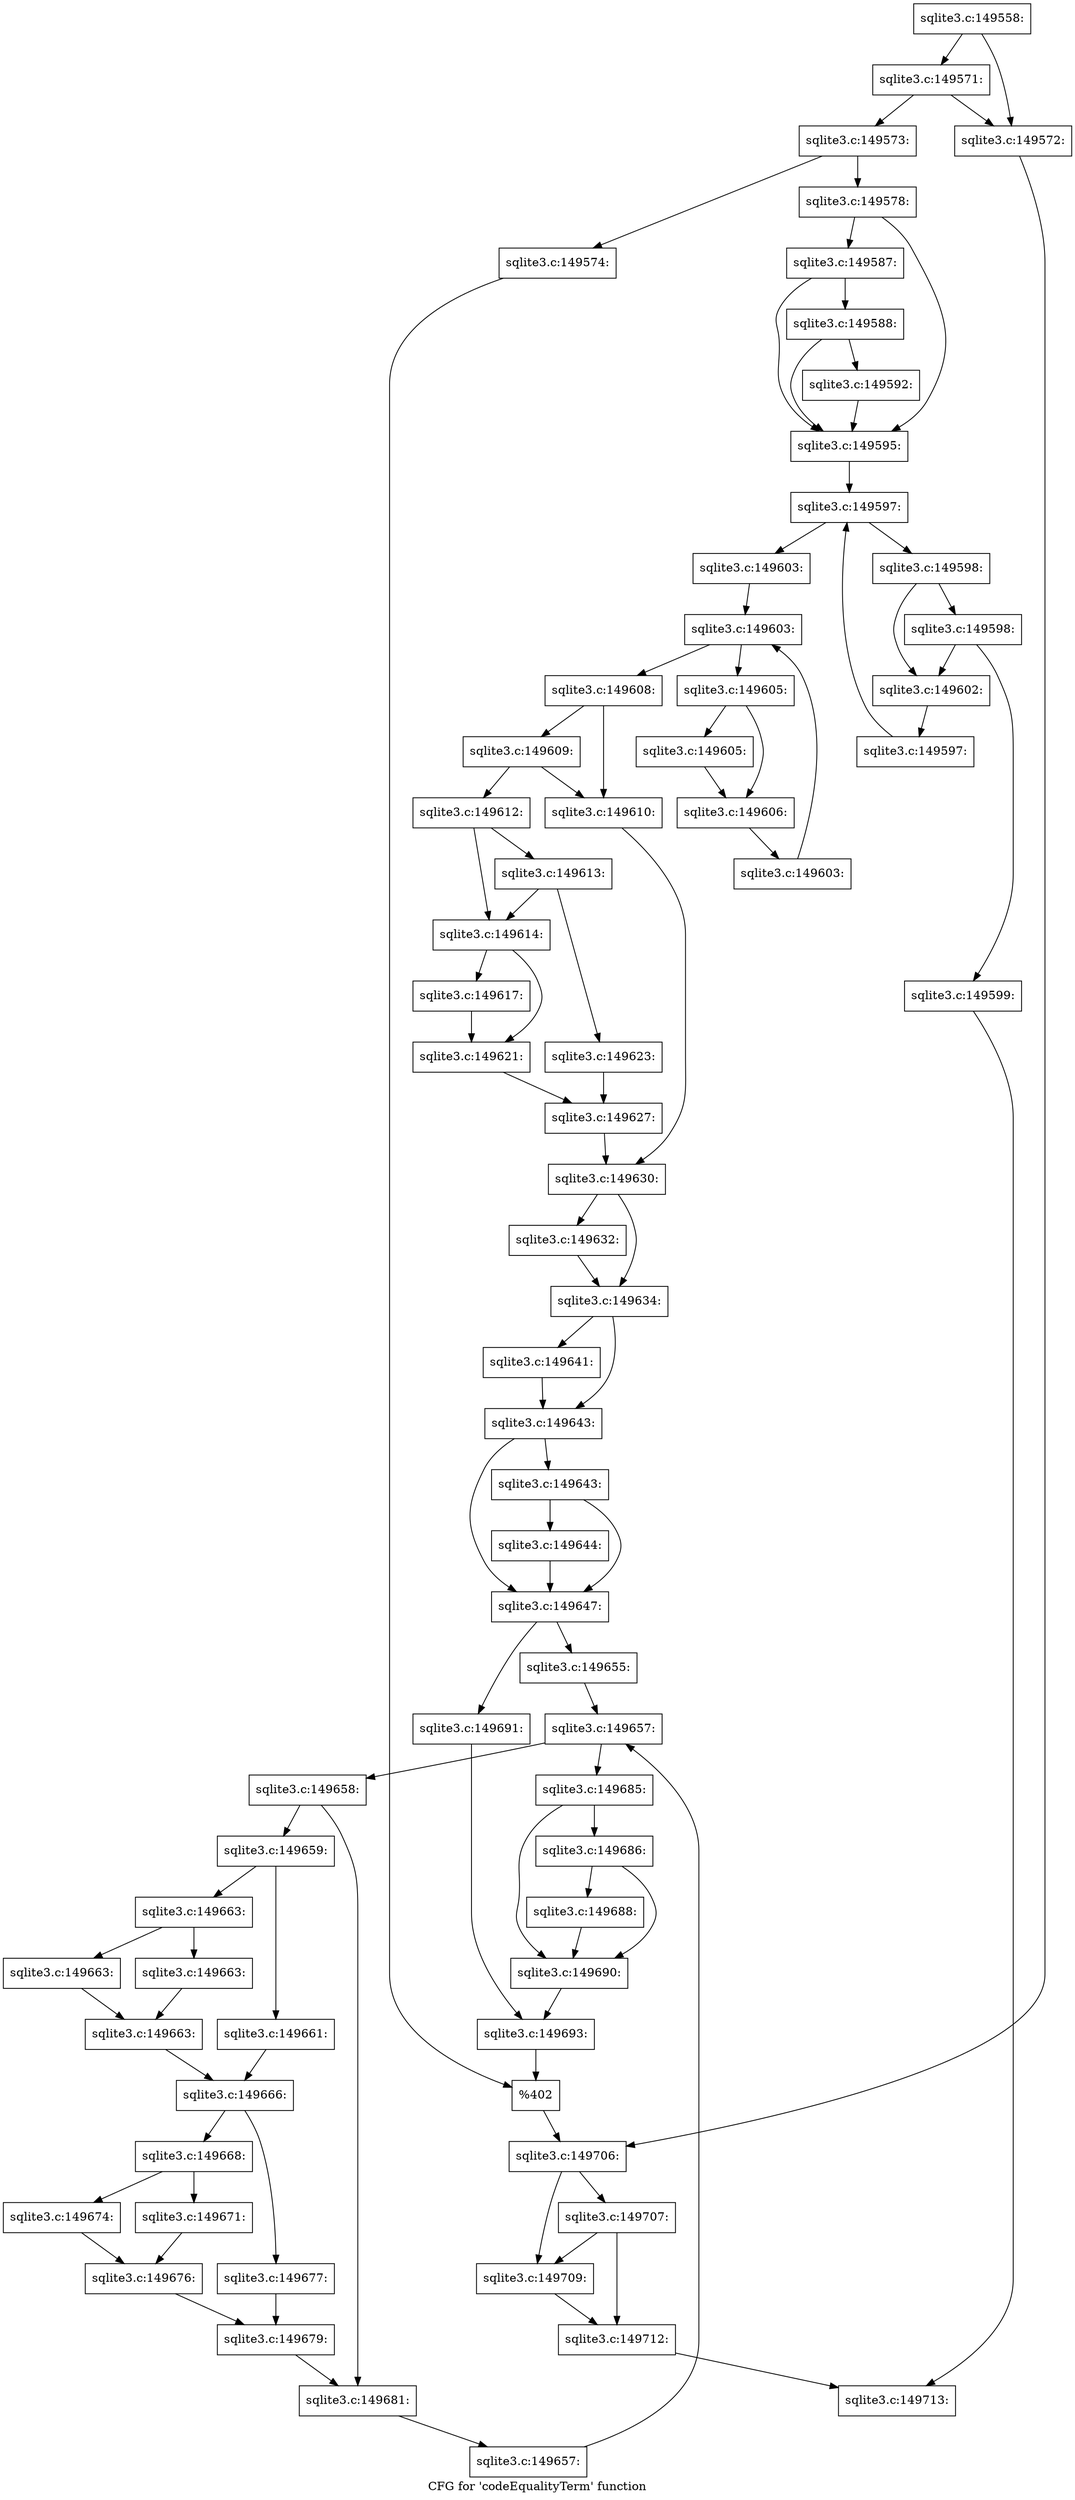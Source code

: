 digraph "CFG for 'codeEqualityTerm' function" {
	label="CFG for 'codeEqualityTerm' function";

	Node0x55c0f99a2420 [shape=record,label="{sqlite3.c:149558:}"];
	Node0x55c0f99a2420 -> Node0x55c0f99d8c80;
	Node0x55c0f99a2420 -> Node0x55c0f99d8d70;
	Node0x55c0f99d8d70 [shape=record,label="{sqlite3.c:149571:}"];
	Node0x55c0f99d8d70 -> Node0x55c0f99d8c80;
	Node0x55c0f99d8d70 -> Node0x55c0f99d8d20;
	Node0x55c0f99d8c80 [shape=record,label="{sqlite3.c:149572:}"];
	Node0x55c0f99d8c80 -> Node0x55c0f99d8cd0;
	Node0x55c0f99d8d20 [shape=record,label="{sqlite3.c:149573:}"];
	Node0x55c0f99d8d20 -> Node0x55c0f99d9d30;
	Node0x55c0f99d8d20 -> Node0x55c0f99d9dd0;
	Node0x55c0f99d9d30 [shape=record,label="{sqlite3.c:149574:}"];
	Node0x55c0f99d9d30 -> Node0x55c0f99d9d80;
	Node0x55c0f99d9dd0 [shape=record,label="{sqlite3.c:149578:}"];
	Node0x55c0f99d9dd0 -> Node0x55c0f99dc360;
	Node0x55c0f99d9dd0 -> Node0x55c0f99dc290;
	Node0x55c0f99dc360 [shape=record,label="{sqlite3.c:149587:}"];
	Node0x55c0f99dc360 -> Node0x55c0f99dc2e0;
	Node0x55c0f99dc360 -> Node0x55c0f99dc290;
	Node0x55c0f99dc2e0 [shape=record,label="{sqlite3.c:149588:}"];
	Node0x55c0f99dc2e0 -> Node0x55c0f99dc240;
	Node0x55c0f99dc2e0 -> Node0x55c0f99dc290;
	Node0x55c0f99dc240 [shape=record,label="{sqlite3.c:149592:}"];
	Node0x55c0f99dc240 -> Node0x55c0f99dc290;
	Node0x55c0f99dc290 [shape=record,label="{sqlite3.c:149595:}"];
	Node0x55c0f99dc290 -> Node0x55c0f99ddf20;
	Node0x55c0f99ddf20 [shape=record,label="{sqlite3.c:149597:}"];
	Node0x55c0f99ddf20 -> Node0x55c0f99de140;
	Node0x55c0f99ddf20 -> Node0x55c0f99ddd70;
	Node0x55c0f99de140 [shape=record,label="{sqlite3.c:149598:}"];
	Node0x55c0f99de140 -> Node0x55c0f99de660;
	Node0x55c0f99de140 -> Node0x55c0f99de610;
	Node0x55c0f99de660 [shape=record,label="{sqlite3.c:149598:}"];
	Node0x55c0f99de660 -> Node0x55c0f99de5c0;
	Node0x55c0f99de660 -> Node0x55c0f99de610;
	Node0x55c0f99de5c0 [shape=record,label="{sqlite3.c:149599:}"];
	Node0x55c0f99de5c0 -> Node0x55c0f99a27c0;
	Node0x55c0f99de610 [shape=record,label="{sqlite3.c:149602:}"];
	Node0x55c0f99de610 -> Node0x55c0f99de0b0;
	Node0x55c0f99de0b0 [shape=record,label="{sqlite3.c:149597:}"];
	Node0x55c0f99de0b0 -> Node0x55c0f99ddf20;
	Node0x55c0f99ddd70 [shape=record,label="{sqlite3.c:149603:}"];
	Node0x55c0f99ddd70 -> Node0x55c0f99dfe60;
	Node0x55c0f99dfe60 [shape=record,label="{sqlite3.c:149603:}"];
	Node0x55c0f99dfe60 -> Node0x55c0f99e0080;
	Node0x55c0f99dfe60 -> Node0x55c0f99dfcb0;
	Node0x55c0f99e0080 [shape=record,label="{sqlite3.c:149605:}"];
	Node0x55c0f99e0080 -> Node0x55c0f99e0700;
	Node0x55c0f99e0080 -> Node0x55c0f99e0750;
	Node0x55c0f99e0700 [shape=record,label="{sqlite3.c:149605:}"];
	Node0x55c0f99e0700 -> Node0x55c0f99e0750;
	Node0x55c0f99e0750 [shape=record,label="{sqlite3.c:149606:}"];
	Node0x55c0f99e0750 -> Node0x55c0f99dfff0;
	Node0x55c0f99dfff0 [shape=record,label="{sqlite3.c:149603:}"];
	Node0x55c0f99dfff0 -> Node0x55c0f99dfe60;
	Node0x55c0f99dfcb0 [shape=record,label="{sqlite3.c:149608:}"];
	Node0x55c0f99dfcb0 -> Node0x55c0f99e17a0;
	Node0x55c0f99dfcb0 -> Node0x55c0f99e16b0;
	Node0x55c0f99e17a0 [shape=record,label="{sqlite3.c:149609:}"];
	Node0x55c0f99e17a0 -> Node0x55c0f99e16b0;
	Node0x55c0f99e17a0 -> Node0x55c0f99e1750;
	Node0x55c0f99e16b0 [shape=record,label="{sqlite3.c:149610:}"];
	Node0x55c0f99e16b0 -> Node0x55c0f99e1700;
	Node0x55c0f99e1750 [shape=record,label="{sqlite3.c:149612:}"];
	Node0x55c0f99e1750 -> Node0x55c0f99e2eb0;
	Node0x55c0f99e1750 -> Node0x55c0f99e2fa0;
	Node0x55c0f99e2fa0 [shape=record,label="{sqlite3.c:149613:}"];
	Node0x55c0f99e2fa0 -> Node0x55c0f99e2f50;
	Node0x55c0f99e2fa0 -> Node0x55c0f99e2eb0;
	Node0x55c0f99e2eb0 [shape=record,label="{sqlite3.c:149614:}"];
	Node0x55c0f99e2eb0 -> Node0x55c0f99e4550;
	Node0x55c0f99e2eb0 -> Node0x55c0f65eb040;
	Node0x55c0f65eb040 [shape=record,label="{sqlite3.c:149617:}"];
	Node0x55c0f65eb040 -> Node0x55c0f99e4550;
	Node0x55c0f99e4550 [shape=record,label="{sqlite3.c:149621:}"];
	Node0x55c0f99e4550 -> Node0x55c0f99e2f00;
	Node0x55c0f99e2f50 [shape=record,label="{sqlite3.c:149623:}"];
	Node0x55c0f99e2f50 -> Node0x55c0f99e2f00;
	Node0x55c0f99e2f00 [shape=record,label="{sqlite3.c:149627:}"];
	Node0x55c0f99e2f00 -> Node0x55c0f99e1700;
	Node0x55c0f99e1700 [shape=record,label="{sqlite3.c:149630:}"];
	Node0x55c0f99e1700 -> Node0x55c0f99e51e0;
	Node0x55c0f99e1700 -> Node0x55c0f99e6e60;
	Node0x55c0f99e51e0 [shape=record,label="{sqlite3.c:149632:}"];
	Node0x55c0f99e51e0 -> Node0x55c0f99e6e60;
	Node0x55c0f99e6e60 [shape=record,label="{sqlite3.c:149634:}"];
	Node0x55c0f99e6e60 -> Node0x55c0f99e7f50;
	Node0x55c0f99e6e60 -> Node0x55c0f99e7fa0;
	Node0x55c0f99e7f50 [shape=record,label="{sqlite3.c:149641:}"];
	Node0x55c0f99e7f50 -> Node0x55c0f99e7fa0;
	Node0x55c0f99e7fa0 [shape=record,label="{sqlite3.c:149643:}"];
	Node0x55c0f99e7fa0 -> Node0x55c0f99e8b90;
	Node0x55c0f99e7fa0 -> Node0x55c0f99e8b40;
	Node0x55c0f99e8b90 [shape=record,label="{sqlite3.c:149643:}"];
	Node0x55c0f99e8b90 -> Node0x55c0f99e8af0;
	Node0x55c0f99e8b90 -> Node0x55c0f99e8b40;
	Node0x55c0f99e8af0 [shape=record,label="{sqlite3.c:149644:}"];
	Node0x55c0f99e8af0 -> Node0x55c0f99e8b40;
	Node0x55c0f99e8b40 [shape=record,label="{sqlite3.c:149647:}"];
	Node0x55c0f99e8b40 -> Node0x55c0f66472c0;
	Node0x55c0f99e8b40 -> Node0x55c0f99ebac0;
	Node0x55c0f66472c0 [shape=record,label="{sqlite3.c:149655:}"];
	Node0x55c0f66472c0 -> Node0x55c0f99ec670;
	Node0x55c0f99ec670 [shape=record,label="{sqlite3.c:149657:}"];
	Node0x55c0f99ec670 -> Node0x55c0f99ec890;
	Node0x55c0f99ec670 -> Node0x55c0f99ec450;
	Node0x55c0f99ec890 [shape=record,label="{sqlite3.c:149658:}"];
	Node0x55c0f99ec890 -> Node0x55c0f99ecee0;
	Node0x55c0f99ec890 -> Node0x55c0f99ecf30;
	Node0x55c0f99ecee0 [shape=record,label="{sqlite3.c:149659:}"];
	Node0x55c0f99ecee0 -> Node0x55c0f99ede90;
	Node0x55c0f99ecee0 -> Node0x55c0f99edf30;
	Node0x55c0f99ede90 [shape=record,label="{sqlite3.c:149661:}"];
	Node0x55c0f99ede90 -> Node0x55c0f99edee0;
	Node0x55c0f99edf30 [shape=record,label="{sqlite3.c:149663:}"];
	Node0x55c0f99edf30 -> Node0x55c0f99eec20;
	Node0x55c0f99edf30 -> Node0x55c0f99eec70;
	Node0x55c0f99eec20 [shape=record,label="{sqlite3.c:149663:}"];
	Node0x55c0f99eec20 -> Node0x55c0f99eecc0;
	Node0x55c0f99eec70 [shape=record,label="{sqlite3.c:149663:}"];
	Node0x55c0f99eec70 -> Node0x55c0f99eecc0;
	Node0x55c0f99eecc0 [shape=record,label="{sqlite3.c:149663:}"];
	Node0x55c0f99eecc0 -> Node0x55c0f99edee0;
	Node0x55c0f99edee0 [shape=record,label="{sqlite3.c:149666:}"];
	Node0x55c0f99edee0 -> Node0x55c0f99ef860;
	Node0x55c0f99edee0 -> Node0x55c0f99eff10;
	Node0x55c0f99ef860 [shape=record,label="{sqlite3.c:149668:}"];
	Node0x55c0f99ef860 -> Node0x55c0f99f0b80;
	Node0x55c0f99ef860 -> Node0x55c0f99f0c20;
	Node0x55c0f99f0b80 [shape=record,label="{sqlite3.c:149671:}"];
	Node0x55c0f99f0b80 -> Node0x55c0f99f0bd0;
	Node0x55c0f99f0c20 [shape=record,label="{sqlite3.c:149674:}"];
	Node0x55c0f99f0c20 -> Node0x55c0f99f0bd0;
	Node0x55c0f99f0bd0 [shape=record,label="{sqlite3.c:149676:}"];
	Node0x55c0f99f0bd0 -> Node0x55c0f99efec0;
	Node0x55c0f99eff10 [shape=record,label="{sqlite3.c:149677:}"];
	Node0x55c0f99eff10 -> Node0x55c0f99efec0;
	Node0x55c0f99efec0 [shape=record,label="{sqlite3.c:149679:}"];
	Node0x55c0f99efec0 -> Node0x55c0f99ecf30;
	Node0x55c0f99ecf30 [shape=record,label="{sqlite3.c:149681:}"];
	Node0x55c0f99ecf30 -> Node0x55c0f99ec800;
	Node0x55c0f99ec800 [shape=record,label="{sqlite3.c:149657:}"];
	Node0x55c0f99ec800 -> Node0x55c0f99ec670;
	Node0x55c0f99ec450 [shape=record,label="{sqlite3.c:149685:}"];
	Node0x55c0f99ec450 -> Node0x55c0f99f27c0;
	Node0x55c0f99ec450 -> Node0x55c0f99f2770;
	Node0x55c0f99f27c0 [shape=record,label="{sqlite3.c:149686:}"];
	Node0x55c0f99f27c0 -> Node0x55c0f99f2720;
	Node0x55c0f99f27c0 -> Node0x55c0f99f2770;
	Node0x55c0f99f2720 [shape=record,label="{sqlite3.c:149688:}"];
	Node0x55c0f99f2720 -> Node0x55c0f99f2770;
	Node0x55c0f99f2770 [shape=record,label="{sqlite3.c:149690:}"];
	Node0x55c0f99f2770 -> Node0x55c0f99ea9d0;
	Node0x55c0f99ebac0 [shape=record,label="{sqlite3.c:149691:}"];
	Node0x55c0f99ebac0 -> Node0x55c0f99ea9d0;
	Node0x55c0f99ea9d0 [shape=record,label="{sqlite3.c:149693:}"];
	Node0x55c0f99ea9d0 -> Node0x55c0f99d9d80;
	Node0x55c0f99d9d80 [shape=record,label="{%402}"];
	Node0x55c0f99d9d80 -> Node0x55c0f99d8cd0;
	Node0x55c0f99d8cd0 [shape=record,label="{sqlite3.c:149706:}"];
	Node0x55c0f99d8cd0 -> Node0x55c0f99f33d0;
	Node0x55c0f99d8cd0 -> Node0x55c0f99f42f0;
	Node0x55c0f99f42f0 [shape=record,label="{sqlite3.c:149707:}"];
	Node0x55c0f99f42f0 -> Node0x55c0f99f33d0;
	Node0x55c0f99f42f0 -> Node0x55c0f99f42a0;
	Node0x55c0f99f33d0 [shape=record,label="{sqlite3.c:149709:}"];
	Node0x55c0f99f33d0 -> Node0x55c0f99f42a0;
	Node0x55c0f99f42a0 [shape=record,label="{sqlite3.c:149712:}"];
	Node0x55c0f99f42a0 -> Node0x55c0f99a27c0;
	Node0x55c0f99a27c0 [shape=record,label="{sqlite3.c:149713:}"];
}
